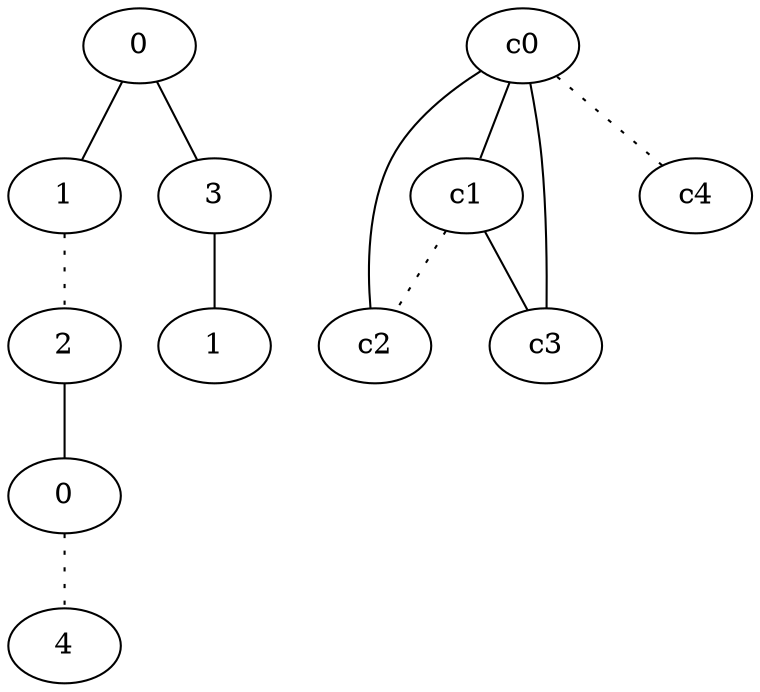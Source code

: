 graph {
a0[label=0];
a1[label=1];
a2[label=2];
a3[label=0];
a4[label=4];
a5[label=3];
a6[label=1];
a0 -- a1;
a0 -- a5;
a1 -- a2 [style=dotted];
a2 -- a3;
a3 -- a4 [style=dotted];
a5 -- a6;
c0 -- c1;
c0 -- c2;
c0 -- c3;
c0 -- c4 [style=dotted];
c1 -- c2 [style=dotted];
c1 -- c3;
}
